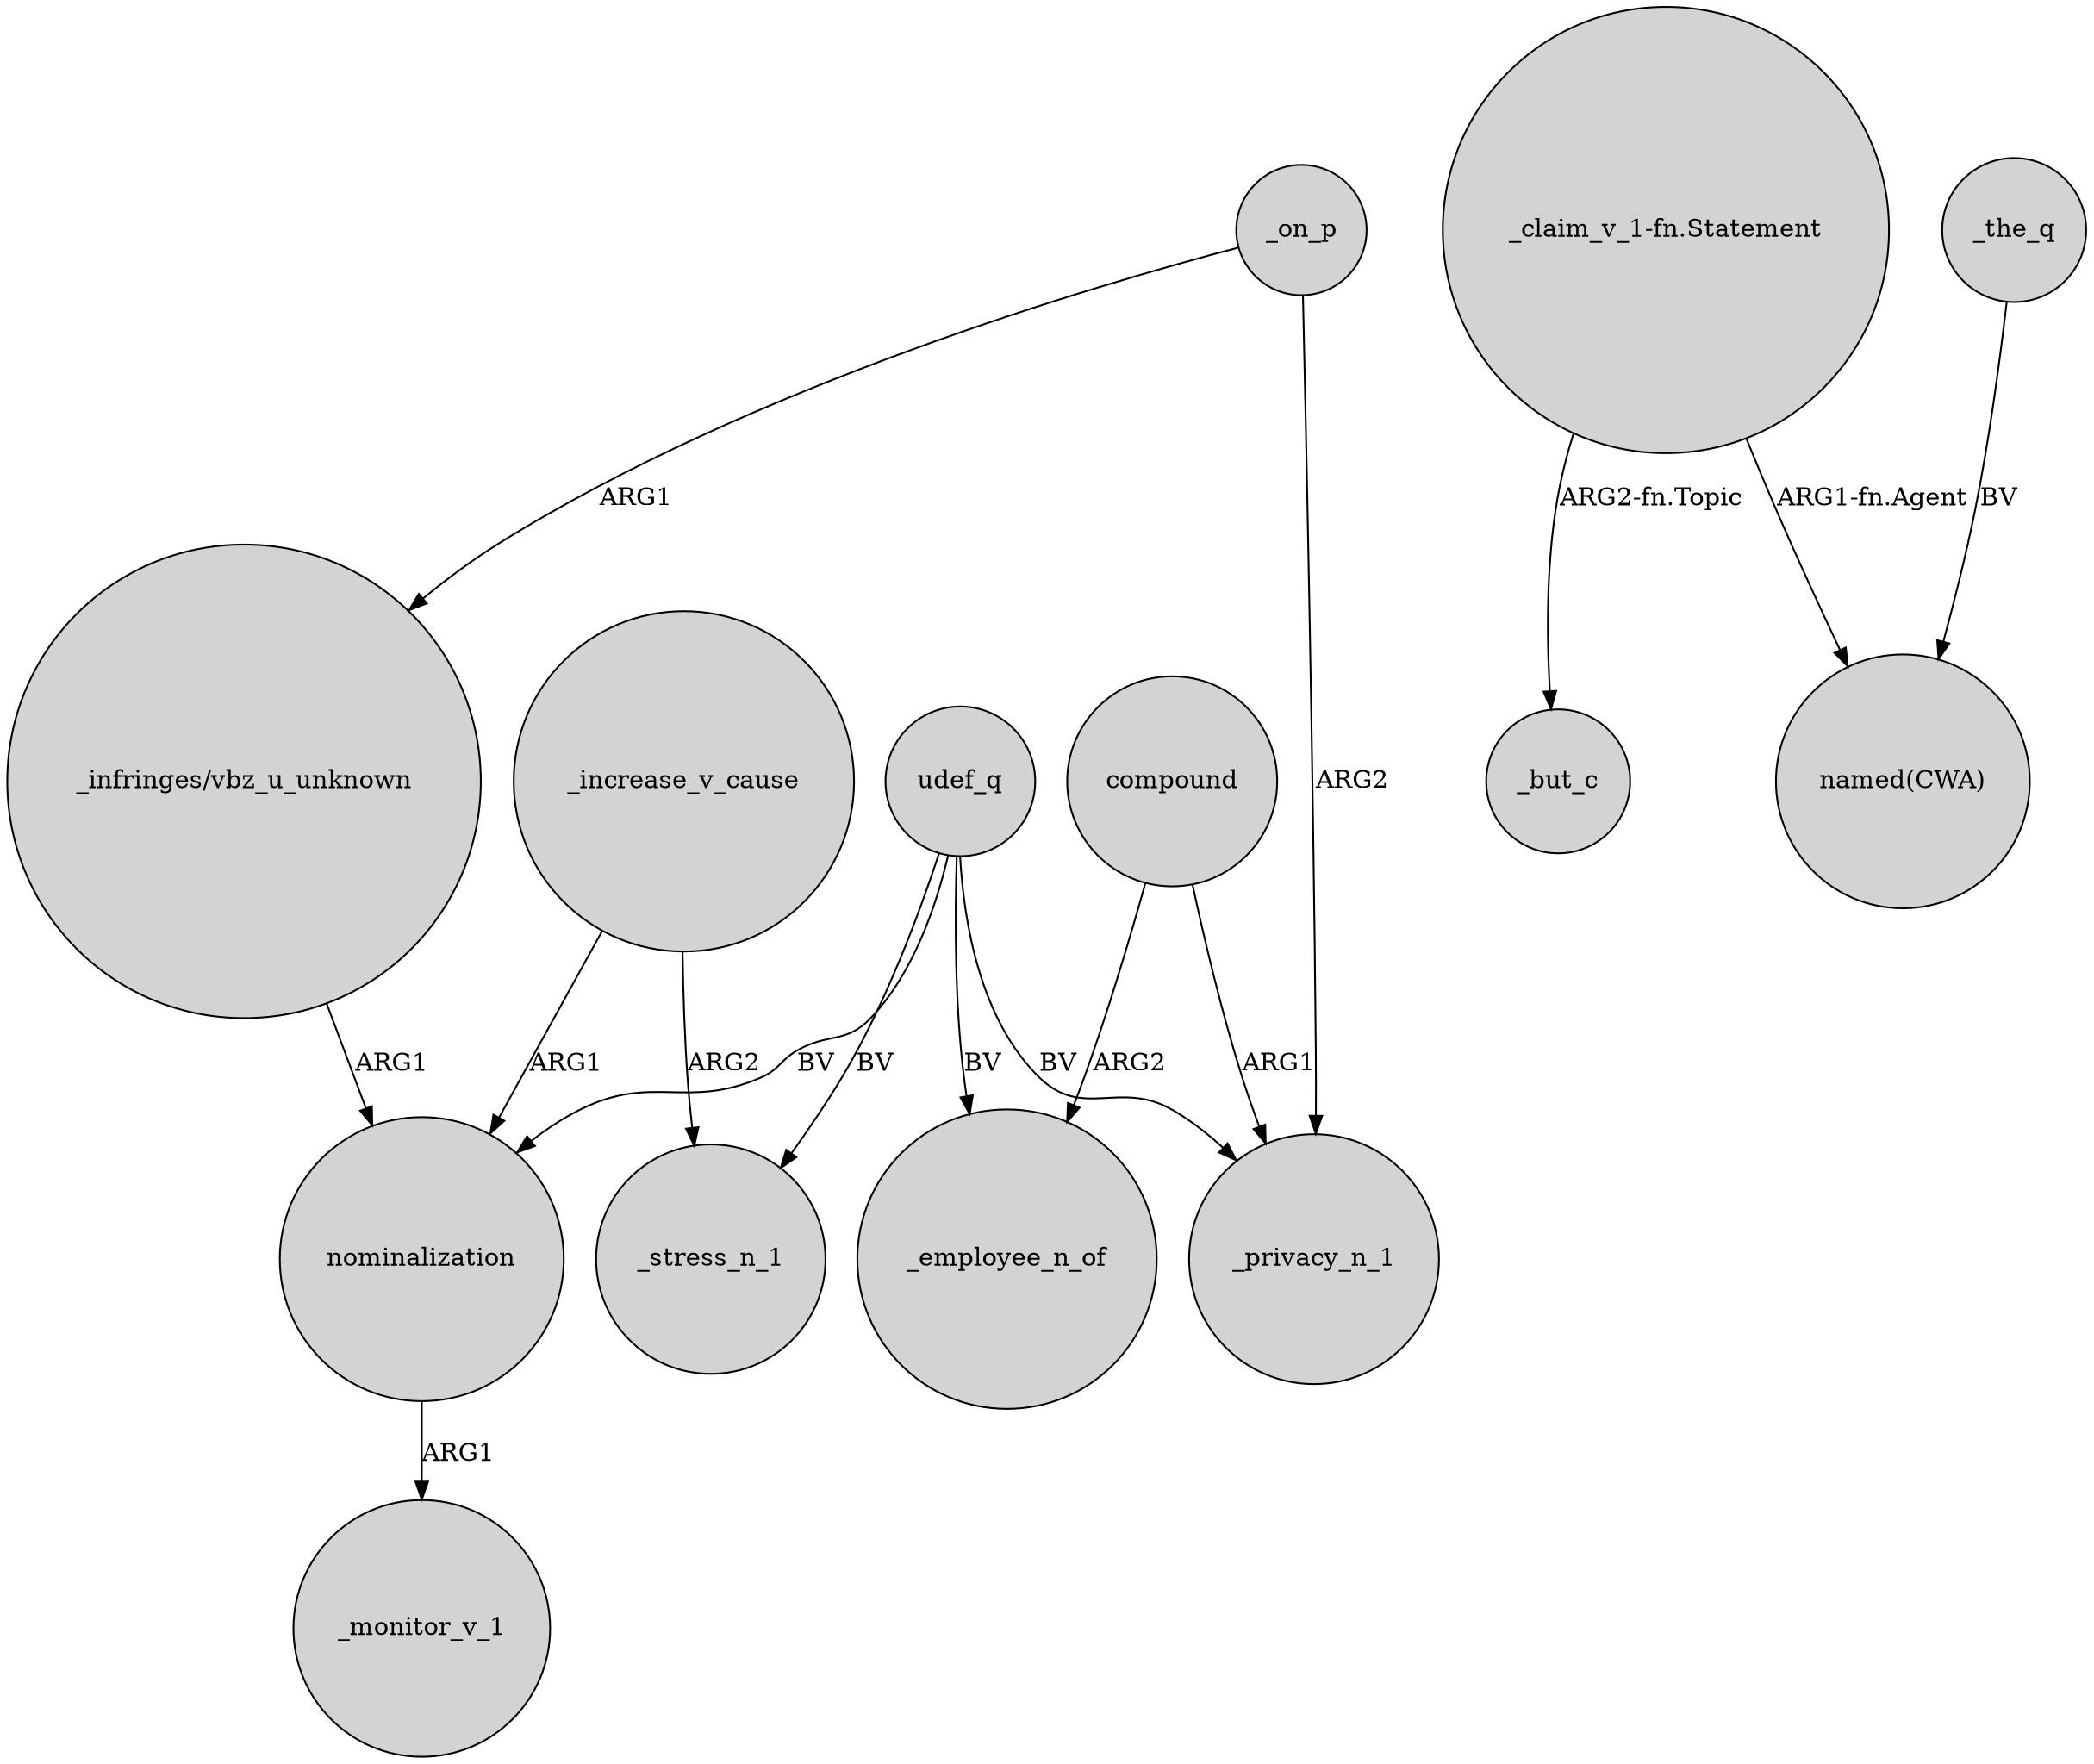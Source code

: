 digraph {
	node [shape=circle style=filled]
	"_infringes/vbz_u_unknown" -> nominalization [label=ARG1]
	udef_q -> _stress_n_1 [label=BV]
	udef_q -> _privacy_n_1 [label=BV]
	compound -> _privacy_n_1 [label=ARG1]
	_on_p -> _privacy_n_1 [label=ARG2]
	"_claim_v_1-fn.Statement" -> _but_c [label="ARG2-fn.Topic"]
	udef_q -> _employee_n_of [label=BV]
	_increase_v_cause -> _stress_n_1 [label=ARG2]
	compound -> _employee_n_of [label=ARG2]
	nominalization -> _monitor_v_1 [label=ARG1]
	_on_p -> "_infringes/vbz_u_unknown" [label=ARG1]
	_the_q -> "named(CWA)" [label=BV]
	udef_q -> nominalization [label=BV]
	_increase_v_cause -> nominalization [label=ARG1]
	"_claim_v_1-fn.Statement" -> "named(CWA)" [label="ARG1-fn.Agent"]
}
